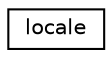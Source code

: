 digraph "Graphical Class Hierarchy"
{
  edge [fontname="Helvetica",fontsize="10",labelfontname="Helvetica",labelfontsize="10"];
  node [fontname="Helvetica",fontsize="10",shape=record];
  rankdir="LR";
  Node1 [label="locale",height=0.2,width=0.4,color="black", fillcolor="white", style="filled",URL="$classlocale.html"];
}
